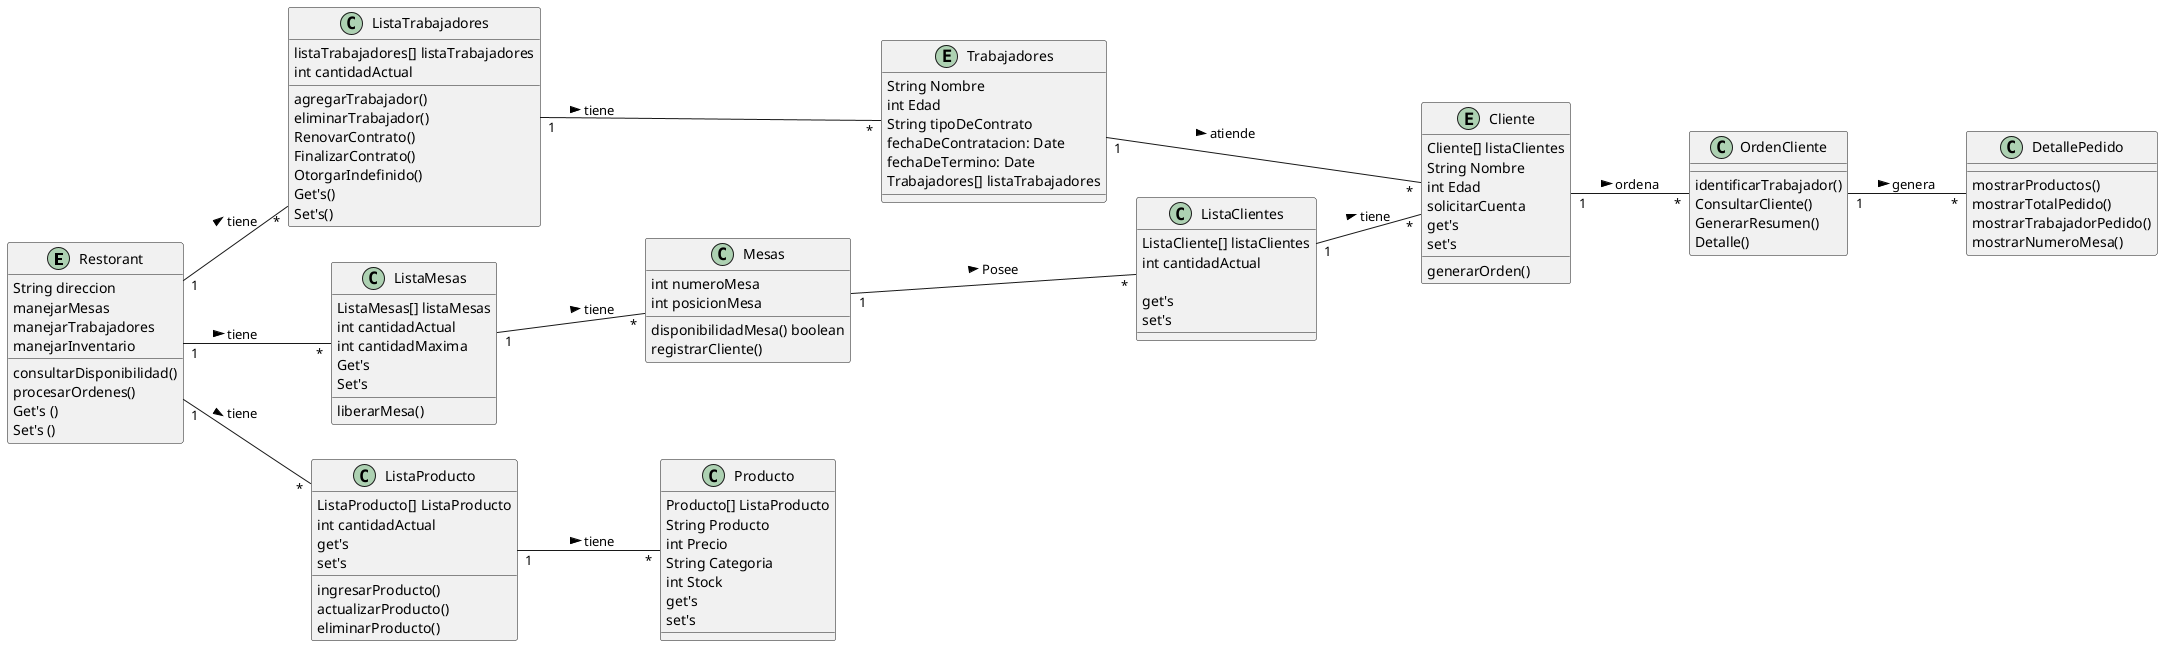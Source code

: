 @startuml
'https://plantuml.com/sequence-diagram
left to right direction
entity Restorant{

    String direccion
    manejarMesas
    manejarTrabajadores
    manejarInventario
    consultarDisponibilidad()
    procesarOrdenes()
    Get's ()
    Set's ()

}

entity Trabajadores{
    String Nombre
    int Edad
    String tipoDeContrato
    fechaDeContratacion: Date
    fechaDeTermino: Date
    Trabajadores[] listaTrabajadores


}
class ListaTrabajadores{
    listaTrabajadores[] listaTrabajadores
    int cantidadActual
    agregarTrabajador()
    eliminarTrabajador()
    RenovarContrato()
    FinalizarContrato()
    OtorgarIndefinido()
    Get's()
    Set's()


}
class Mesas{
    int numeroMesa
    int posicionMesa
    disponibilidadMesa() boolean
    registrarCliente()

}
class ListaMesas{
    ListaMesas[] listaMesas
    int cantidadActual
    int cantidadMaxima
    liberarMesa()
    Get's
    Set's
}

entity Cliente{
    Cliente[] listaClientes
    String Nombre
    int Edad
    solicitarCuenta
    generarOrden()
    get's
    set's
}
class ListaClientes{
    ListaCliente[] listaClientes
    int cantidadActual

    get's
    set's



}
class OrdenCliente{
    identificarTrabajador()
    ConsultarCliente()
    GenerarResumen()
    Detalle()




}

class DetallePedido{
    mostrarProductos()
    mostrarTotalPedido()
    mostrarTrabajadorPedido()
    mostrarNumeroMesa()


}

'recordatorio PRODUCTO=INVENTARIO

class Producto{
    Producto[] ListaProducto
    String Producto
    int Precio
    String Categoria
    int Stock
    get's
    set's
}

class ListaProducto{
    ListaProducto[] ListaProducto
    int cantidadActual
    ingresarProducto()
    actualizarProducto()
    eliminarProducto()
    get's
    set's


}

   Restorant "1"-- "*" ListaMesas : tiene >
   ListaMesas "1"-- "*" Mesas : tiene >
   Restorant "1"-- "*" ListaTrabajadores : tiene >
   ListaTrabajadores "1"-- "*" Trabajadores : tiene >
   Restorant "1"-- "*" ListaProducto : tiene >
   ListaProducto "1"-- "*" Producto : tiene >
   Mesas "1"-- "*" ListaClientes : Posee >
   ListaClientes "1"-- "*" Cliente : tiene >
   Trabajadores "1"-- "*" Cliente : atiende >
   Cliente "1"-- "*" OrdenCliente : ordena >
   OrdenCliente "1"-- "*" DetallePedido : genera >

@enduml